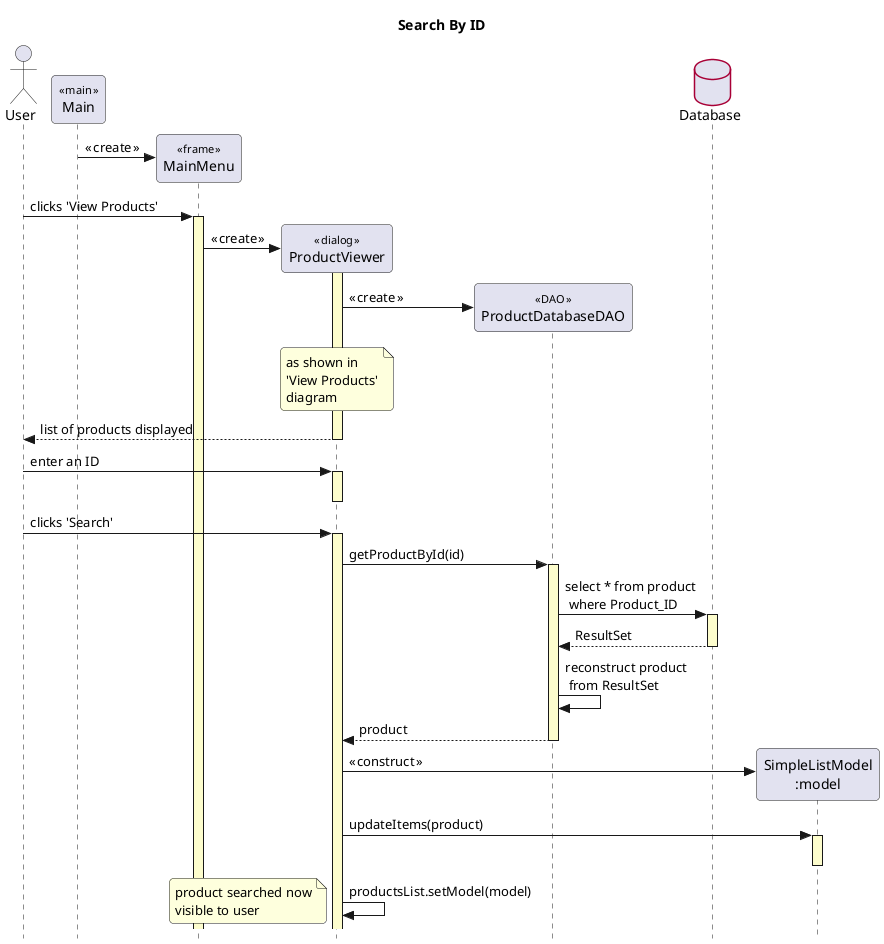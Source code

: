 @startuml

' style tweaks to make the diagram a little more readable
skinparam {
	Style strictuml
	RoundCorner 8

	Sequence {
		' make activations yellow too
		LifeLineBackgroundColor #FDFDCD

		' make stereotypes less ugly
		Stereotype {
			Font {
				Size 11
				Style plain
			}
		}
	}

	DatabaseBorderColor #A80036

}

title Search By ID

actor User as user
participant "Main" as main << main >>
participant "MainMenu" as menu << frame >>
participant "ProductViewer" as report << dialog >>
participant "ProductDatabaseDAO" as dao << DAO >>
database Database
participant "SimpleListModel\n:model" as model
'participant "ProductEditor" as editor << dialog >>
'participant "ValidationHelper" as validator

create menu
main -> menu : « create »

user -> menu : clicks 'View Products'
activate menu

create report
menu -> report : « create »

activate report
create dao
report -> dao: « create »


note over report: as shown in\n'View Products'\ndiagram
user <-- report : list of products displayed
deactivate report

user -> report++ : enter an ID
report--

user -> report++ : clicks 'Search'
report -> dao++ : getProductById(id)
dao -> Database++ : select * from product\n where Product_ID
return ResultSet
dao->dao: reconstruct product\n from ResultSet
dao --> report: product
dao--

create model
report -> model : « construct »
report -> model++ : updateItems(product)
model--
report -> report : productsList.setModel(model)

note left : product searched now\nvisible to user
@enduml
